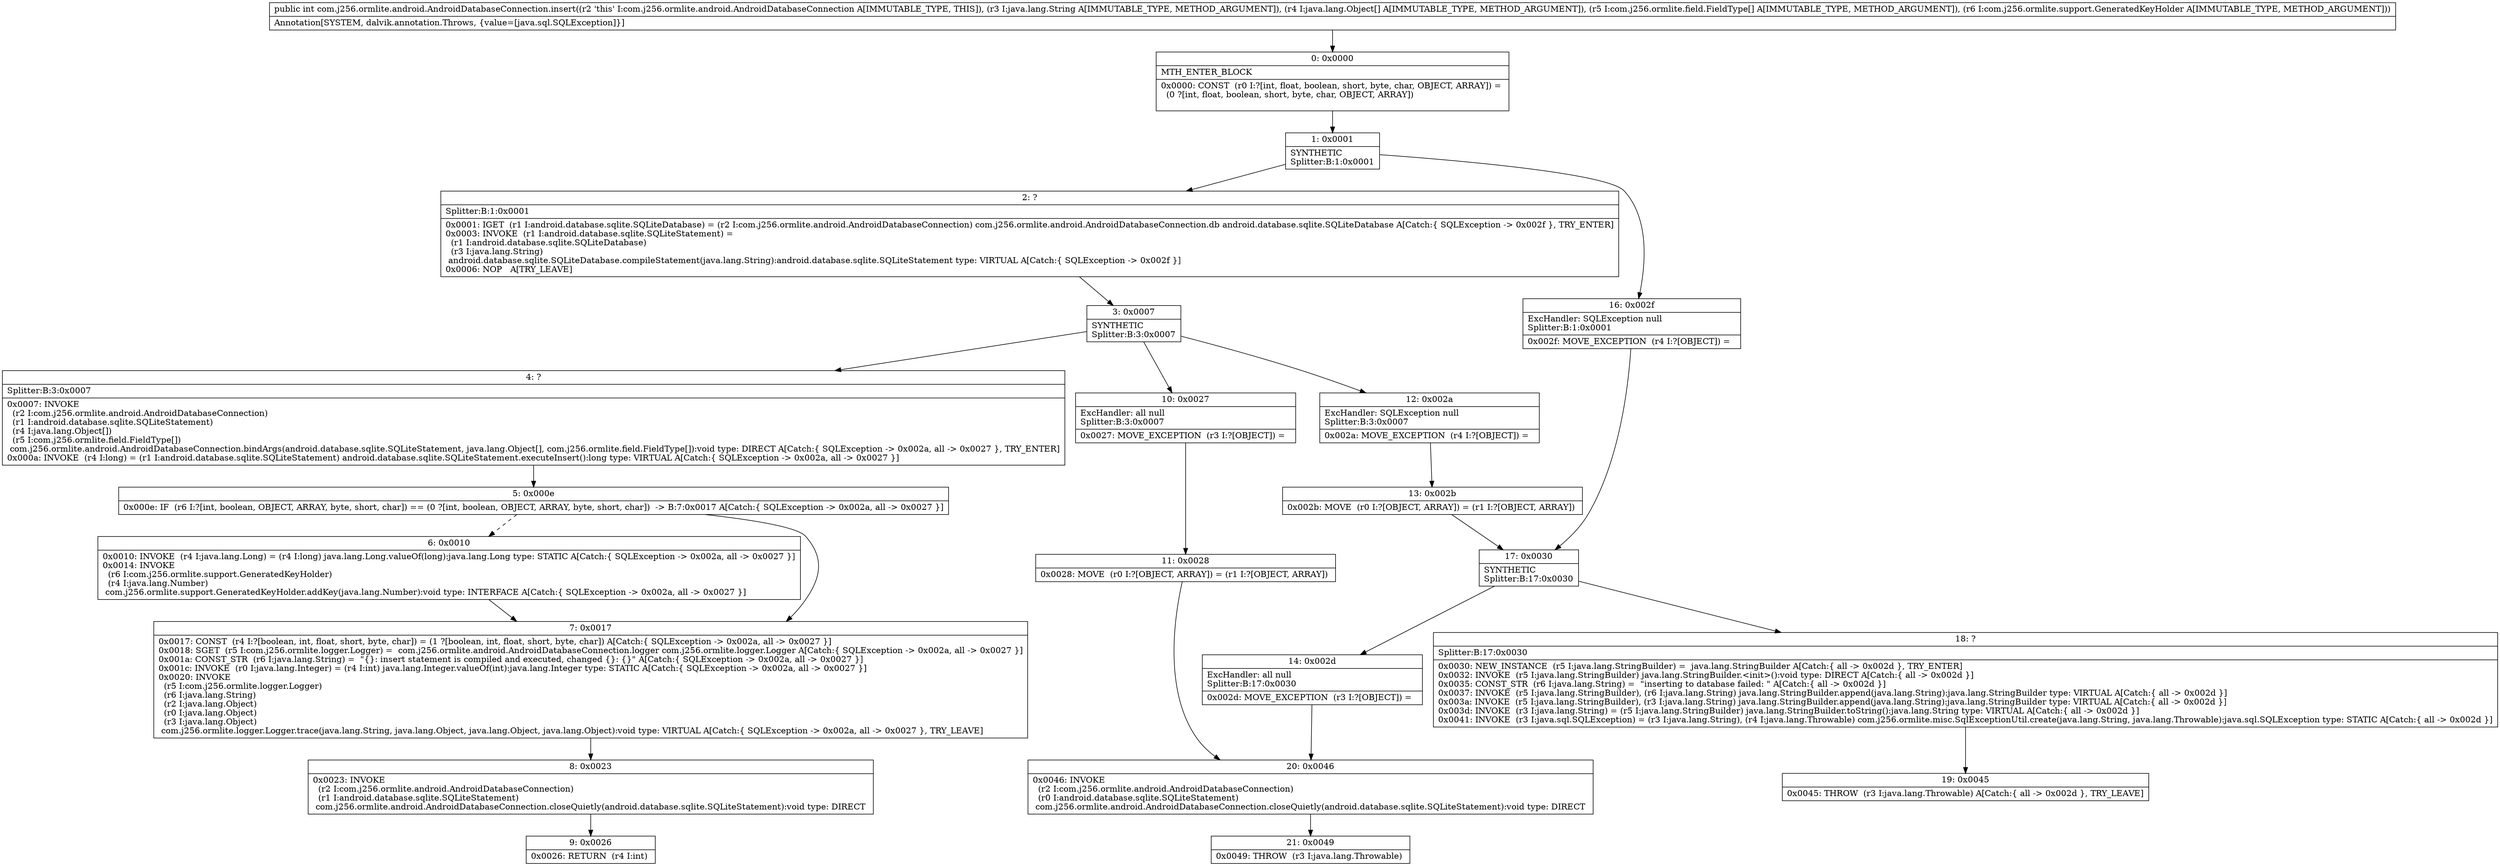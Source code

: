 digraph "CFG forcom.j256.ormlite.android.AndroidDatabaseConnection.insert(Ljava\/lang\/String;[Ljava\/lang\/Object;[Lcom\/j256\/ormlite\/field\/FieldType;Lcom\/j256\/ormlite\/support\/GeneratedKeyHolder;)I" {
Node_0 [shape=record,label="{0\:\ 0x0000|MTH_ENTER_BLOCK\l|0x0000: CONST  (r0 I:?[int, float, boolean, short, byte, char, OBJECT, ARRAY]) = \l  (0 ?[int, float, boolean, short, byte, char, OBJECT, ARRAY])\l \l}"];
Node_1 [shape=record,label="{1\:\ 0x0001|SYNTHETIC\lSplitter:B:1:0x0001\l}"];
Node_2 [shape=record,label="{2\:\ ?|Splitter:B:1:0x0001\l|0x0001: IGET  (r1 I:android.database.sqlite.SQLiteDatabase) = (r2 I:com.j256.ormlite.android.AndroidDatabaseConnection) com.j256.ormlite.android.AndroidDatabaseConnection.db android.database.sqlite.SQLiteDatabase A[Catch:\{ SQLException \-\> 0x002f \}, TRY_ENTER]\l0x0003: INVOKE  (r1 I:android.database.sqlite.SQLiteStatement) = \l  (r1 I:android.database.sqlite.SQLiteDatabase)\l  (r3 I:java.lang.String)\l android.database.sqlite.SQLiteDatabase.compileStatement(java.lang.String):android.database.sqlite.SQLiteStatement type: VIRTUAL A[Catch:\{ SQLException \-\> 0x002f \}]\l0x0006: NOP   A[TRY_LEAVE]\l}"];
Node_3 [shape=record,label="{3\:\ 0x0007|SYNTHETIC\lSplitter:B:3:0x0007\l}"];
Node_4 [shape=record,label="{4\:\ ?|Splitter:B:3:0x0007\l|0x0007: INVOKE  \l  (r2 I:com.j256.ormlite.android.AndroidDatabaseConnection)\l  (r1 I:android.database.sqlite.SQLiteStatement)\l  (r4 I:java.lang.Object[])\l  (r5 I:com.j256.ormlite.field.FieldType[])\l com.j256.ormlite.android.AndroidDatabaseConnection.bindArgs(android.database.sqlite.SQLiteStatement, java.lang.Object[], com.j256.ormlite.field.FieldType[]):void type: DIRECT A[Catch:\{ SQLException \-\> 0x002a, all \-\> 0x0027 \}, TRY_ENTER]\l0x000a: INVOKE  (r4 I:long) = (r1 I:android.database.sqlite.SQLiteStatement) android.database.sqlite.SQLiteStatement.executeInsert():long type: VIRTUAL A[Catch:\{ SQLException \-\> 0x002a, all \-\> 0x0027 \}]\l}"];
Node_5 [shape=record,label="{5\:\ 0x000e|0x000e: IF  (r6 I:?[int, boolean, OBJECT, ARRAY, byte, short, char]) == (0 ?[int, boolean, OBJECT, ARRAY, byte, short, char])  \-\> B:7:0x0017 A[Catch:\{ SQLException \-\> 0x002a, all \-\> 0x0027 \}]\l}"];
Node_6 [shape=record,label="{6\:\ 0x0010|0x0010: INVOKE  (r4 I:java.lang.Long) = (r4 I:long) java.lang.Long.valueOf(long):java.lang.Long type: STATIC A[Catch:\{ SQLException \-\> 0x002a, all \-\> 0x0027 \}]\l0x0014: INVOKE  \l  (r6 I:com.j256.ormlite.support.GeneratedKeyHolder)\l  (r4 I:java.lang.Number)\l com.j256.ormlite.support.GeneratedKeyHolder.addKey(java.lang.Number):void type: INTERFACE A[Catch:\{ SQLException \-\> 0x002a, all \-\> 0x0027 \}]\l}"];
Node_7 [shape=record,label="{7\:\ 0x0017|0x0017: CONST  (r4 I:?[boolean, int, float, short, byte, char]) = (1 ?[boolean, int, float, short, byte, char]) A[Catch:\{ SQLException \-\> 0x002a, all \-\> 0x0027 \}]\l0x0018: SGET  (r5 I:com.j256.ormlite.logger.Logger) =  com.j256.ormlite.android.AndroidDatabaseConnection.logger com.j256.ormlite.logger.Logger A[Catch:\{ SQLException \-\> 0x002a, all \-\> 0x0027 \}]\l0x001a: CONST_STR  (r6 I:java.lang.String) =  \"\{\}: insert statement is compiled and executed, changed \{\}: \{\}\" A[Catch:\{ SQLException \-\> 0x002a, all \-\> 0x0027 \}]\l0x001c: INVOKE  (r0 I:java.lang.Integer) = (r4 I:int) java.lang.Integer.valueOf(int):java.lang.Integer type: STATIC A[Catch:\{ SQLException \-\> 0x002a, all \-\> 0x0027 \}]\l0x0020: INVOKE  \l  (r5 I:com.j256.ormlite.logger.Logger)\l  (r6 I:java.lang.String)\l  (r2 I:java.lang.Object)\l  (r0 I:java.lang.Object)\l  (r3 I:java.lang.Object)\l com.j256.ormlite.logger.Logger.trace(java.lang.String, java.lang.Object, java.lang.Object, java.lang.Object):void type: VIRTUAL A[Catch:\{ SQLException \-\> 0x002a, all \-\> 0x0027 \}, TRY_LEAVE]\l}"];
Node_8 [shape=record,label="{8\:\ 0x0023|0x0023: INVOKE  \l  (r2 I:com.j256.ormlite.android.AndroidDatabaseConnection)\l  (r1 I:android.database.sqlite.SQLiteStatement)\l com.j256.ormlite.android.AndroidDatabaseConnection.closeQuietly(android.database.sqlite.SQLiteStatement):void type: DIRECT \l}"];
Node_9 [shape=record,label="{9\:\ 0x0026|0x0026: RETURN  (r4 I:int) \l}"];
Node_10 [shape=record,label="{10\:\ 0x0027|ExcHandler: all null\lSplitter:B:3:0x0007\l|0x0027: MOVE_EXCEPTION  (r3 I:?[OBJECT]) =  \l}"];
Node_11 [shape=record,label="{11\:\ 0x0028|0x0028: MOVE  (r0 I:?[OBJECT, ARRAY]) = (r1 I:?[OBJECT, ARRAY]) \l}"];
Node_12 [shape=record,label="{12\:\ 0x002a|ExcHandler: SQLException null\lSplitter:B:3:0x0007\l|0x002a: MOVE_EXCEPTION  (r4 I:?[OBJECT]) =  \l}"];
Node_13 [shape=record,label="{13\:\ 0x002b|0x002b: MOVE  (r0 I:?[OBJECT, ARRAY]) = (r1 I:?[OBJECT, ARRAY]) \l}"];
Node_14 [shape=record,label="{14\:\ 0x002d|ExcHandler: all null\lSplitter:B:17:0x0030\l|0x002d: MOVE_EXCEPTION  (r3 I:?[OBJECT]) =  \l}"];
Node_16 [shape=record,label="{16\:\ 0x002f|ExcHandler: SQLException null\lSplitter:B:1:0x0001\l|0x002f: MOVE_EXCEPTION  (r4 I:?[OBJECT]) =  \l}"];
Node_17 [shape=record,label="{17\:\ 0x0030|SYNTHETIC\lSplitter:B:17:0x0030\l}"];
Node_18 [shape=record,label="{18\:\ ?|Splitter:B:17:0x0030\l|0x0030: NEW_INSTANCE  (r5 I:java.lang.StringBuilder) =  java.lang.StringBuilder A[Catch:\{ all \-\> 0x002d \}, TRY_ENTER]\l0x0032: INVOKE  (r5 I:java.lang.StringBuilder) java.lang.StringBuilder.\<init\>():void type: DIRECT A[Catch:\{ all \-\> 0x002d \}]\l0x0035: CONST_STR  (r6 I:java.lang.String) =  \"inserting to database failed: \" A[Catch:\{ all \-\> 0x002d \}]\l0x0037: INVOKE  (r5 I:java.lang.StringBuilder), (r6 I:java.lang.String) java.lang.StringBuilder.append(java.lang.String):java.lang.StringBuilder type: VIRTUAL A[Catch:\{ all \-\> 0x002d \}]\l0x003a: INVOKE  (r5 I:java.lang.StringBuilder), (r3 I:java.lang.String) java.lang.StringBuilder.append(java.lang.String):java.lang.StringBuilder type: VIRTUAL A[Catch:\{ all \-\> 0x002d \}]\l0x003d: INVOKE  (r3 I:java.lang.String) = (r5 I:java.lang.StringBuilder) java.lang.StringBuilder.toString():java.lang.String type: VIRTUAL A[Catch:\{ all \-\> 0x002d \}]\l0x0041: INVOKE  (r3 I:java.sql.SQLException) = (r3 I:java.lang.String), (r4 I:java.lang.Throwable) com.j256.ormlite.misc.SqlExceptionUtil.create(java.lang.String, java.lang.Throwable):java.sql.SQLException type: STATIC A[Catch:\{ all \-\> 0x002d \}]\l}"];
Node_19 [shape=record,label="{19\:\ 0x0045|0x0045: THROW  (r3 I:java.lang.Throwable) A[Catch:\{ all \-\> 0x002d \}, TRY_LEAVE]\l}"];
Node_20 [shape=record,label="{20\:\ 0x0046|0x0046: INVOKE  \l  (r2 I:com.j256.ormlite.android.AndroidDatabaseConnection)\l  (r0 I:android.database.sqlite.SQLiteStatement)\l com.j256.ormlite.android.AndroidDatabaseConnection.closeQuietly(android.database.sqlite.SQLiteStatement):void type: DIRECT \l}"];
Node_21 [shape=record,label="{21\:\ 0x0049|0x0049: THROW  (r3 I:java.lang.Throwable) \l}"];
MethodNode[shape=record,label="{public int com.j256.ormlite.android.AndroidDatabaseConnection.insert((r2 'this' I:com.j256.ormlite.android.AndroidDatabaseConnection A[IMMUTABLE_TYPE, THIS]), (r3 I:java.lang.String A[IMMUTABLE_TYPE, METHOD_ARGUMENT]), (r4 I:java.lang.Object[] A[IMMUTABLE_TYPE, METHOD_ARGUMENT]), (r5 I:com.j256.ormlite.field.FieldType[] A[IMMUTABLE_TYPE, METHOD_ARGUMENT]), (r6 I:com.j256.ormlite.support.GeneratedKeyHolder A[IMMUTABLE_TYPE, METHOD_ARGUMENT]))  | Annotation[SYSTEM, dalvik.annotation.Throws, \{value=[java.sql.SQLException]\}]\l}"];
MethodNode -> Node_0;
Node_0 -> Node_1;
Node_1 -> Node_2;
Node_1 -> Node_16;
Node_2 -> Node_3;
Node_3 -> Node_4;
Node_3 -> Node_12;
Node_3 -> Node_10;
Node_4 -> Node_5;
Node_5 -> Node_6[style=dashed];
Node_5 -> Node_7;
Node_6 -> Node_7;
Node_7 -> Node_8;
Node_8 -> Node_9;
Node_10 -> Node_11;
Node_11 -> Node_20;
Node_12 -> Node_13;
Node_13 -> Node_17;
Node_14 -> Node_20;
Node_16 -> Node_17;
Node_17 -> Node_18;
Node_17 -> Node_14;
Node_18 -> Node_19;
Node_20 -> Node_21;
}

